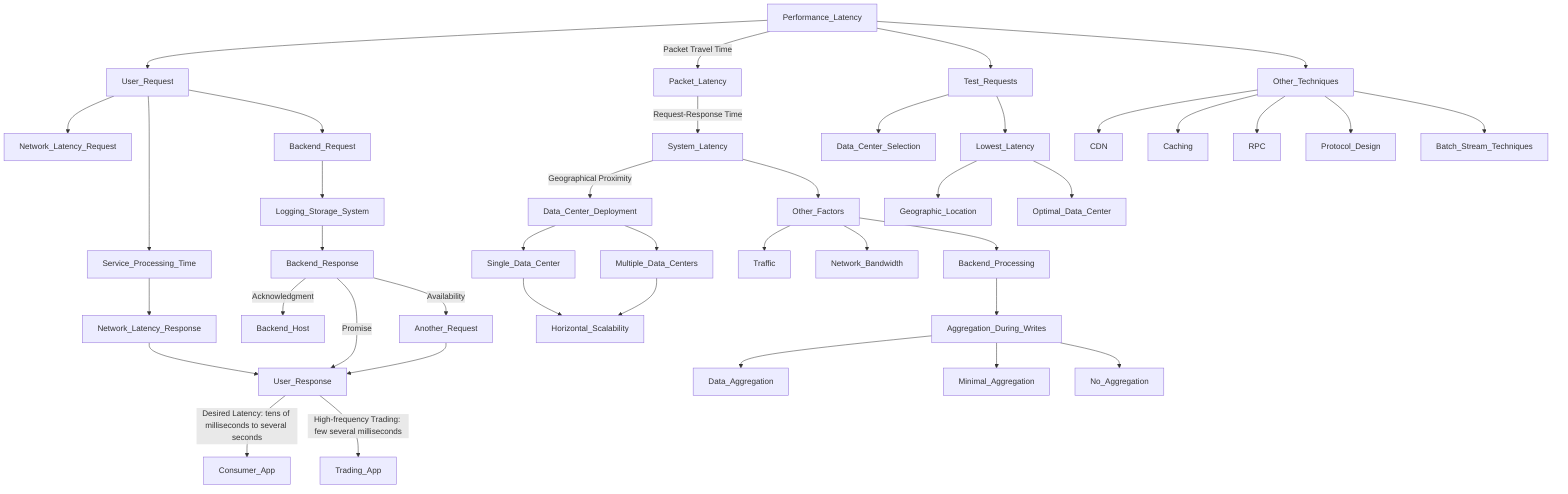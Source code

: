 graph TD;
    Performance_Latency --> User_Request;
    User_Request --> Network_Latency_Request;
    User_Request --> Service_Processing_Time;
    Service_Processing_Time --> Network_Latency_Response;
    Network_Latency_Response --> User_Response;
    User_Response --> |Desired Latency: tens of milliseconds to several seconds| Consumer_App;
    User_Response --> |High-frequency Trading: few several milliseconds| Trading_App;
    User_Request --> Backend_Request;
    Backend_Request --> Logging_Storage_System;
    Logging_Storage_System --> Backend_Response;
    Backend_Response --> |Acknowledgment| Backend_Host;
    Backend_Response --> |Promise| User_Response;
    Backend_Response --> |Availability| Another_Request;
    Another_Request --> User_Response;
    Performance_Latency --> |Packet Travel Time| Packet_Latency;
    Packet_Latency --> |Request-Response Time| System_Latency;
    System_Latency --> |Geographical Proximity| Data_Center_Deployment;
    Data_Center_Deployment --> Single_Data_Center;
    Data_Center_Deployment --> Multiple_Data_Centers;
    Single_Data_Center --> Horizontal_Scalability;
    Multiple_Data_Centers --> Horizontal_Scalability;
    System_Latency --> Other_Factors;
    Other_Factors --> Traffic;
    Other_Factors --> Network_Bandwidth;
    Other_Factors --> Backend_Processing;
    Backend_Processing --> Aggregation_During_Writes;
    Aggregation_During_Writes --> Data_Aggregation;
    Aggregation_During_Writes --> Minimal_Aggregation;
    Aggregation_During_Writes --> No_Aggregation;
    Performance_Latency --> Test_Requests;
    Test_Requests --> Data_Center_Selection;
    Test_Requests --> Lowest_Latency;
    Lowest_Latency --> Geographic_Location;
    Lowest_Latency --> Optimal_Data_Center;
    Performance_Latency --> Other_Techniques;
    Other_Techniques --> CDN;
    Other_Techniques --> Caching;
    Other_Techniques --> RPC;
    Other_Techniques --> Protocol_Design;
    Other_Techniques --> Batch_Stream_Techniques;